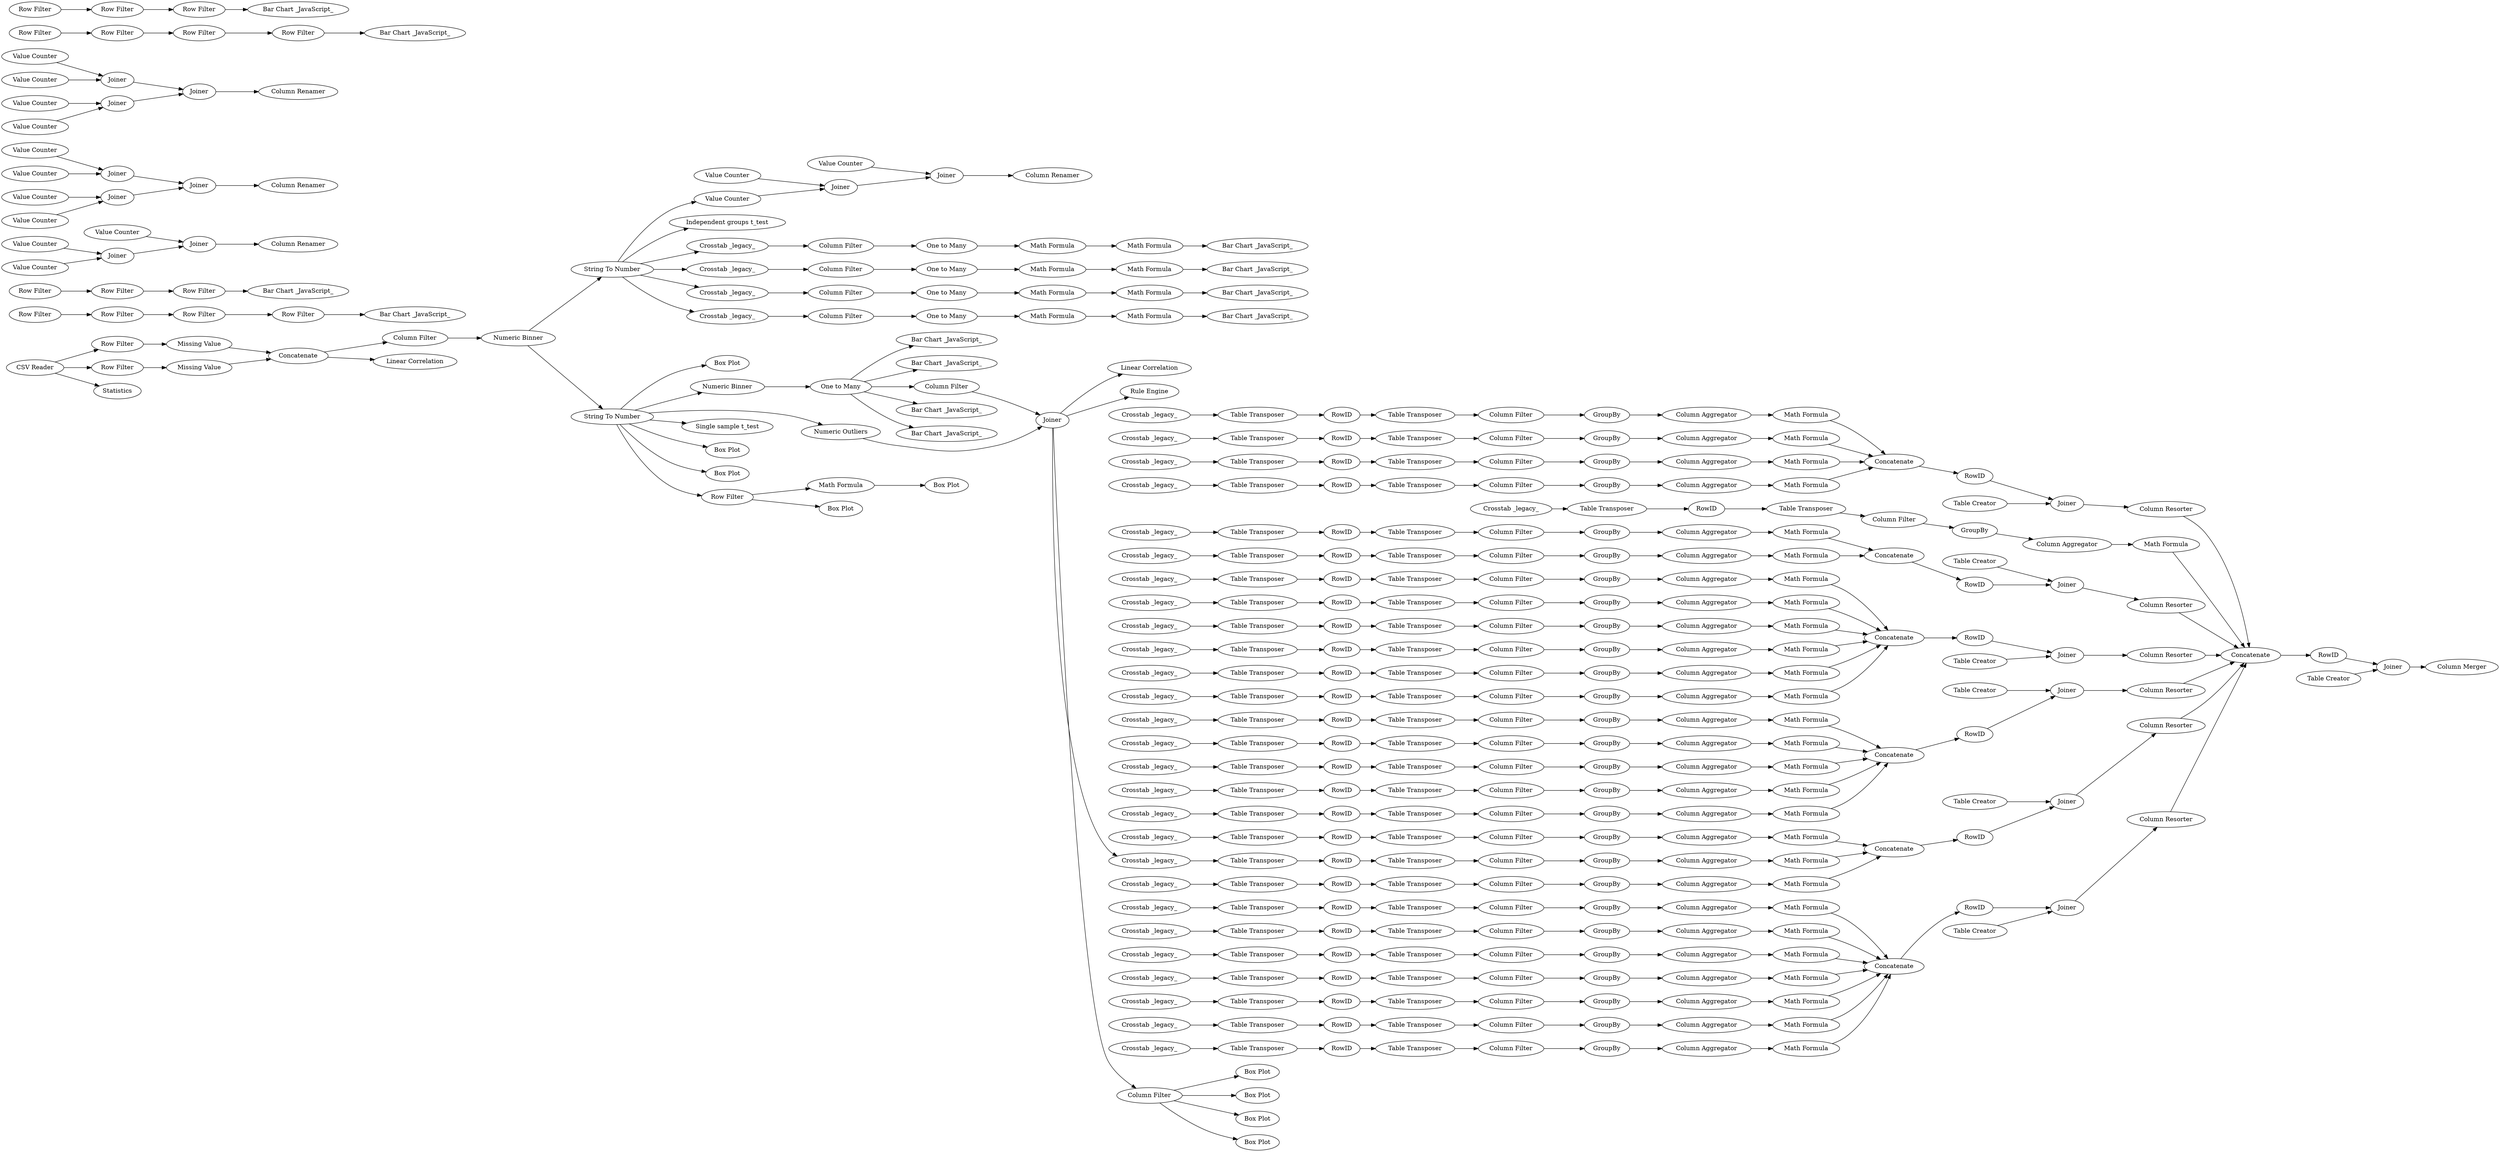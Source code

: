 digraph {
	"4261591987132590727_35" [label="Value Counter"]
	"6769379972931080802_32" [label="Table Transposer"]
	"-1696116166226882236_27" [label=GroupBy]
	"-1295545754005518869_75" [label="Column Resorter"]
	"3773616051654963707_47" [label="Linear Correlation"]
	"1341590021565593355_84" [label=RowID]
	"5281492028255932955_26" [label="Column Filter"]
	"3773616051654963707_51" [label="Math Formula"]
	"-5407827585455746356_28" [label="Math Formula"]
	"4106759467675988625_26" [label="Column Filter"]
	"-1791704649502163137_27" [label=GroupBy]
	"7152310985797589113_15" [label="String To Number"]
	"-3282330500256685681_29" [label="Column Aggregator"]
	"3773616051654963707_35" [label="Column Filter"]
	"-4891392790535454452_26" [label="Column Filter"]
	"4848652037511625086_32" [label="Table Transposer"]
	"686320103688061553_29" [label="Column Aggregator"]
	"1690135811268946222_22" [label="Rule Engine"]
	"1690135811268946222_5" [label="Missing Value"]
	"-448689080214278442_40" [label="Row Filter"]
	"4106759467675988625_48" [label="Crosstab _legacy_"]
	"4106759467675988625_28" [label="Math Formula"]
	"5998519342138825349_32" [label="Table Transposer"]
	"3379744161518329515_32" [label="Table Transposer"]
	"4370126749691756912_31" [label="Table Transposer"]
	"-904123005378381643_42" [label="Row Filter"]
	"-904123005378381643_39" [label="Column Renamer"]
	"5281492028255932955_31" [label="Table Transposer"]
	"-393112701669328974_29" [label="Column Aggregator"]
	"5998519342138825349_27" [label=GroupBy]
	"4326328824844446578_29" [label="Column Aggregator"]
	"-1696116166226882236_29" [label="Column Aggregator"]
	"3726211406335671529_29" [label="Column Aggregator"]
	"4848652037511625086_26" [label="Column Filter"]
	"6679411377682577637_29" [label="Column Aggregator"]
	"-448689080214278442_41" [label="Value Counter"]
	"7152310985797589113_20" [label="Math Formula"]
	"4063288482627779357_60" [label=Joiner]
	"3773616051654963707_40" [label="Column Filter"]
	"3773616051654963707_52" [label="Math Formula"]
	"-5407827585455746356_29" [label="Column Aggregator"]
	"5998519342138825349_29" [label="Column Aggregator"]
	"7152310985797589113_18" [label="Box Plot"]
	"-7960739835663184162_28" [label="Math Formula"]
	"-4611072642906512194_40" [label="Value Counter"]
	"651317837469717172_28" [label="Math Formula"]
	"6015972663140700889_33" [label=RowID]
	"4848652037511625086_33" [label=RowID]
	"5281492028255932955_48" [label="Crosstab _legacy_"]
	"-3668057046825324707_31" [label="Table Transposer"]
	"-1568648264123682154_28" [label="Math Formula"]
	"3773616051654963707_38" [label="Math Formula"]
	"1121945751732596226_31" [label="Table Transposer"]
	"-1791704649502163137_26" [label="Column Filter"]
	"3773616051654963707_55" [label="Column Filter"]
	"-4611072642906512194_37" [label="Value Counter"]
	"3726211406335671529_26" [label="Column Filter"]
	"-549777696656924671_32" [label="Table Transposer"]
	"-393112701669328974_31" [label="Table Transposer"]
	"-1696116166226882236_31" [label="Table Transposer"]
	"3773616051654963707_60" [label="Math Formula"]
	"-1568648264123682154_48" [label="Crosstab _legacy_"]
	"7152310985797589113_25" [label="Bar Chart _JavaScript_"]
	"-904123005378381643_26" [label="Bar Chart _JavaScript_"]
	"4261591987132590727_39" [label="Column Renamer"]
	"-393112701669328974_33" [label=RowID]
	"4848652037511625086_27" [label=GroupBy]
	"3379744161518329515_33" [label=RowID]
	"6015972663140700889_31" [label="Table Transposer"]
	"-448689080214278442_45" [label=Joiner]
	"6769379972931080802_26" [label="Column Filter"]
	"5281492028255932955_29" [label="Column Aggregator"]
	"2697148441354598452_28" [label="Math Formula"]
	"-224845657287908991_76" [label="Column Resorter"]
	"-224845657287908991_80" [label=Joiner]
	"2697148441354598452_31" [label="Table Transposer"]
	"651317837469717172_29" [label="Column Aggregator"]
	"-1284388191994037626_29" [label="Column Aggregator"]
	"6015972663140700889_29" [label="Column Aggregator"]
	"-448689080214278442_47" [label=Joiner]
	"3726211406335671529_31" [label="Table Transposer"]
	"-1242135759313611519_3" [label="Box Plot"]
	"7152310985797589113_16" [label="Box Plot"]
	"-3668057046825324707_27" [label=GroupBy]
	"-4891392790535454452_33" [label=RowID]
	"3773616051654963707_43" [label="Math Formula"]
	"-904123005378381643_43" [label="Row Filter"]
	"1690135811268946222_1" [label="CSV Reader"]
	"-549777696656924671_26" [label="Column Filter"]
	"-904123005378381643_38" [label=Joiner]
	"7152310985797589113_33" [label="One to Many"]
	"-4042350200627034581_48" [label="Crosstab _legacy_"]
	"4326328824844446578_33" [label=RowID]
	"7152310985797589113_23" [label="Bar Chart _JavaScript_"]
	"-1696116166226882236_32" [label="Table Transposer"]
	"-5407827585455746356_32" [label="Table Transposer"]
	"-4891392790535454452_29" [label="Column Aggregator"]
	"4261591987132590727_34" [label="Value Counter"]
	"5998519342138825349_28" [label="Math Formula"]
	"-3668057046825324707_32" [label="Table Transposer"]
	"-549777696656924671_27" [label=GroupBy]
	"-1295545754005518869_74" [label=Concatenate]
	"-1284388191994037626_32" [label="Table Transposer"]
	"-4611072642906512194_36" [label="Row Filter"]
	"6679411377682577637_32" [label="Table Transposer"]
	"-549777696656924671_33" [label=RowID]
	"4326328824844446578_48" [label="Crosstab _legacy_"]
	"6015972663140700889_48" [label="Crosstab _legacy_"]
	"-4891392790535454452_32" [label="Table Transposer"]
	"1690135811268946222_10" [label="Linear Correlation"]
	"-904123005378381643_34" [label="Value Counter"]
	"6679411377682577637_28" [label="Math Formula"]
	"3726211406335671529_33" [label=RowID]
	"4848652037511625086_28" [label="Math Formula"]
	"-3282330500256685681_33" [label=RowID]
	"686320103688061553_26" [label="Column Filter"]
	"-7960739835663184162_48" [label="Crosstab _legacy_"]
	"4153816842935403907_62" [label="Column Resorter"]
	"2697148441354598452_33" [label=RowID]
	"3773616051654963707_44" [label="Math Formula"]
	"4261591987132590727_27" [label="Bar Chart _JavaScript_"]
	"2697148441354598452_27" [label=GroupBy]
	"6015972663140700889_28" [label="Math Formula"]
	"1121945751732596226_26" [label="Column Filter"]
	"-4611072642906512194_39" [label="Value Counter"]
	"5418864295532352993_32" [label="Table Transposer"]
	"686320103688061553_48" [label="Crosstab _legacy_"]
	"4370126749691756912_27" [label=GroupBy]
	"6679411377682577637_33" [label=RowID]
	"-3668057046825324707_33" [label=RowID]
	"3726211406335671529_27" [label=GroupBy]
	"651317837469717172_33" [label=RowID]
	"2886868992255102052_70" [label="Table Creator"]
	"4919884263839775634_77" [label="Table Creator"]
	"-549777696656924671_48" [label="Crosstab _legacy_"]
	"-7960739835663184162_31" [label="Table Transposer"]
	"686320103688061553_32" [label="Table Transposer"]
	"-1295545754005518869_71" [label=Joiner]
	"-3282330500256685681_31" [label="Table Transposer"]
	"4153816842935403907_65" [label=RowID]
	"5418864295532352993_27" [label=GroupBy]
	"-1568648264123682154_29" [label="Column Aggregator"]
	"1121945751732596226_32" [label="Table Transposer"]
	"-448689080214278442_43" [label="Value Counter"]
	"2697148441354598452_48" [label="Crosstab _legacy_"]
	"-5407827585455746356_27" [label=GroupBy]
	"5418864295532352993_28" [label="Math Formula"]
	"3379744161518329515_27" [label=GroupBy]
	"686320103688061553_31" [label="Table Transposer"]
	"-5407827585455746356_31" [label="Table Transposer"]
	"4106759467675988625_29" [label="Column Aggregator"]
	"-1242135759313611519_4" [label="Box Plot"]
	"-3282330500256685681_48" [label="Crosstab _legacy_"]
	"-1791704649502163137_48" [label="Crosstab _legacy_"]
	"-1791704649502163137_31" [label="Table Transposer"]
	"3773616051654963707_37" [label="Math Formula"]
	"1121945751732596226_27" [label=GroupBy]
	"-904123005378381643_33" [label="Value Counter"]
	"5281492028255932955_28" [label="Math Formula"]
	"4919884263839775634_75" [label=RowID]
	"-4891392790535454452_48" [label="Crosstab _legacy_"]
	"4106759467675988625_32" [label="Table Transposer"]
	"3773616051654963707_57" [label="Column Filter"]
	"-3282330500256685681_26" [label="Column Filter"]
	"2886868992255102052_67" [label="Column Resorter"]
	"1690135811268946222_6" [label="Row Filter"]
	"-4042350200627034581_26" [label="Column Filter"]
	"1121945751732596226_48" [label="Crosstab _legacy_"]
	"3379744161518329515_48" [label="Crosstab _legacy_"]
	"6769379972931080802_48" [label="Crosstab _legacy_"]
	"-549777696656924671_28" [label="Math Formula"]
	"-224845657287908991_78" [label=Concatenate]
	"4261591987132590727_38" [label=Joiner]
	"-904123005378381643_44" [label="Row Filter"]
	"-1696116166226882236_28" [label="Math Formula"]
	"4261591987132590727_37" [label=Joiner]
	"3773616051654963707_14" [label="Independent groups t_test"]
	"-1284388191994037626_31" [label="Table Transposer"]
	"-448689080214278442_44" [label="Value Counter"]
	"3379744161518329515_26" [label="Column Filter"]
	"5998519342138825349_48" [label="Crosstab _legacy_"]
	"2886868992255102052_68" [label=Concatenate]
	"3726211406335671529_48" [label="Crosstab _legacy_"]
	"4261591987132590727_31" [label="Row Filter"]
	"-4611072642906512194_34" [label="Row Filter"]
	"-1295545754005518869_73" [label=RowID]
	"4848652037511625086_48" [label="Crosstab _legacy_"]
	"-1568648264123682154_26" [label="Column Filter"]
	"3773616051654963707_33" [label="Crosstab _legacy_"]
	"-1568648264123682154_32" [label="Table Transposer"]
	"1690135811268946222_11" [label="Column Filter"]
	"1121945751732596226_28" [label="Math Formula"]
	"-3668057046825324707_28" [label="Math Formula"]
	"7152310985797589113_30" [label="Numeric Binner"]
	"4370126749691756912_33" [label=RowID]
	"-448689080214278442_39" [label="Row Filter"]
	"4848652037511625086_31" [label="Table Transposer"]
	"-1568648264123682154_31" [label="Table Transposer"]
	"-393112701669328974_48" [label="Crosstab _legacy_"]
	"-7960739835663184162_29" [label="Column Aggregator"]
	"-4611072642906512194_28" [label="Bar Chart _JavaScript_"]
	"3726211406335671529_32" [label="Table Transposer"]
	"-448689080214278442_46" [label=Joiner]
	"-4891392790535454452_31" [label="Table Transposer"]
	"7152310985797589113_36" [label="Column Filter"]
	"4063288482627779357_56" [label=Concatenate]
	"7152310985797589113_26" [label="Single sample t_test"]
	"4370126749691756912_26" [label="Column Filter"]
	"1121945751732596226_33" [label=RowID]
	"3773616051654963707_54" [label="One to Many"]
	"5281492028255932955_27" [label=GroupBy]
	"-393112701669328974_27" [label=GroupBy]
	"-448689080214278442_42" [label="Value Counter"]
	"6015972663140700889_26" [label="Column Filter"]
	"7152310985797589113_17" [label="Box Plot"]
	"-4042350200627034581_29" [label="Column Aggregator"]
	"3773616051654963707_61" [label="Math Formula"]
	"-4611072642906512194_41" [label="Column Renamer"]
	"-393112701669328974_28" [label="Math Formula"]
	"-1568648264123682154_33" [label=RowID]
	"-1791704649502163137_29" [label="Column Aggregator"]
	"2697148441354598452_32" [label="Table Transposer"]
	"4261591987132590727_32" [label="Row Filter"]
	"5998519342138825349_26" [label="Column Filter"]
	"-3282330500256685681_28" [label="Math Formula"]
	"-1242135759313611519_5" [label="Box Plot"]
	"-7960739835663184162_26" [label="Column Filter"]
	"3773616051654963707_59" [label="Bar Chart _JavaScript_"]
	"-549777696656924671_29" [label="Column Aggregator"]
	"651317837469717172_27" [label=GroupBy]
	"6679411377682577637_26" [label="Column Filter"]
	"4370126749691756912_48" [label="Crosstab _legacy_"]
	"4919884263839775634_78" [label=Joiner]
	"-5407827585455746356_33" [label=RowID]
	"4153816842935403907_66" [label=Concatenate]
	"4326328824844446578_31" [label="Table Transposer"]
	"5281492028255932955_32" [label="Table Transposer"]
	"6015972663140700889_27" [label=GroupBy]
	"5418864295532352993_29" [label="Column Aggregator"]
	"-448689080214278442_38" [label="Row Filter"]
	"1121945751732596226_29" [label="Column Aggregator"]
	"1341590021565593355_86" [label=Joiner]
	"-1284388191994037626_27" [label=GroupBy]
	"6679411377682577637_27" [label=GroupBy]
	"5418864295532352993_31" [label="Table Transposer"]
	"6769379972931080802_27" [label=GroupBy]
	"651317837469717172_31" [label="Table Transposer"]
	"4919884263839775634_74" [label=Concatenate]
	"1690135811268946222_3" [label=Statistics]
	"4106759467675988625_31" [label="Table Transposer"]
	"-4891392790535454452_28" [label="Math Formula"]
	"-4042350200627034581_32" [label="Table Transposer"]
	"-224845657287908991_77" [label="Table Creator"]
	"-393112701669328974_26" [label="Column Filter"]
	"4326328824844446578_27" [label=GroupBy]
	"-3282330500256685681_32" [label="Table Transposer"]
	"6679411377682577637_48" [label="Crosstab _legacy_"]
	"-549777696656924671_31" [label="Table Transposer"]
	"-1284388191994037626_48" [label="Crosstab _legacy_"]
	"2697148441354598452_29" [label="Column Aggregator"]
	"651317837469717172_32" [label="Table Transposer"]
	"1690135811268946222_4" [label="Row Filter"]
	"4106759467675988625_27" [label=GroupBy]
	"6769379972931080802_29" [label="Column Aggregator"]
	"3726211406335671529_28" [label="Math Formula"]
	"1690135811268946222_7" [label="Missing Value"]
	"2886868992255102052_69" [label=RowID]
	"3773616051654963707_56" [label="Crosstab _legacy_"]
	"4370126749691756912_29" [label="Column Aggregator"]
	"2697148441354598452_26" [label="Column Filter"]
	"651317837469717172_26" [label="Column Filter"]
	"-4611072642906512194_44" [label=Joiner]
	"-4042350200627034581_27" [label=GroupBy]
	"-4611072642906512194_35" [label="Row Filter"]
	"686320103688061553_28" [label="Math Formula"]
	"3773616051654963707_15" [label="String To Number"]
	"7152310985797589113_35" [label=Joiner]
	"4261591987132590727_33" [label="Value Counter"]
	"-7960739835663184162_33" [label=RowID]
	"3379744161518329515_31" [label="Table Transposer"]
	"-1791704649502163137_33" [label=RowID]
	"4326328824844446578_26" [label="Column Filter"]
	"6015972663140700889_32" [label="Table Transposer"]
	"3773616051654963707_42" [label="Bar Chart _JavaScript_"]
	"-5407827585455746356_48" [label="Crosstab _legacy_"]
	"4063288482627779357_57" [label=RowID]
	"-1696116166226882236_33" [label=RowID]
	"5418864295532352993_26" [label="Column Filter"]
	"-1568648264123682154_27" [label=GroupBy]
	"3773616051654963707_39" [label="Bar Chart _JavaScript_"]
	"-4042350200627034581_31" [label="Table Transposer"]
	"3773616051654963707_34" [label="Crosstab _legacy_"]
	"1341590021565593355_85" [label="Table Creator"]
	"6769379972931080802_31" [label="Table Transposer"]
	"-904123005378381643_37" [label=Joiner]
	"-1791704649502163137_32" [label="Table Transposer"]
	"3773616051654963707_13" [label="Numeric Binner"]
	"-1696116166226882236_48" [label="Crosstab _legacy_"]
	"-3668057046825324707_26" [label="Column Filter"]
	"-1696116166226882236_26" [label="Column Filter"]
	"3773616051654963707_58" [label="One to Many"]
	"4326328824844446578_32" [label="Table Transposer"]
	"7152310985797589113_27" [label="Box Plot"]
	"6679411377682577637_31" [label="Table Transposer"]
	"5998519342138825349_33" [label=RowID]
	"-448689080214278442_48" [label="Column Renamer"]
	"4153816842935403907_63" [label=Joiner]
	"-1242135759313611519_1" [label="Box Plot"]
	"3379744161518329515_29" [label="Column Aggregator"]
	"1341590021565593355_87" [label="Column Merger"]
	"4063288482627779357_59" [label="Table Creator"]
	"6769379972931080802_28" [label="Math Formula"]
	"-4611072642906512194_43" [label=Joiner]
	"-4611072642906512194_42" [label=Joiner]
	"7152310985797589113_28" [label="Numeric Outliers"]
	"-3282330500256685681_27" [label=GroupBy]
	"5281492028255932955_33" [label=RowID]
	"7152310985797589113_34" [label="Bar Chart _JavaScript_"]
	"-1284388191994037626_33" [label=RowID]
	"3773616051654963707_53" [label="Bar Chart _JavaScript_"]
	"-4891392790535454452_27" [label=GroupBy]
	"5998519342138825349_31" [label="Table Transposer"]
	"-7960739835663184162_27" [label=GroupBy]
	"7152310985797589113_29" [label="Box Plot"]
	"3773616051654963707_41" [label="One to Many"]
	"-4611072642906512194_38" [label="Value Counter"]
	"-3668057046825324707_29" [label="Column Aggregator"]
	"5418864295532352993_48" [label="Crosstab _legacy_"]
	"-1791704649502163137_28" [label="Math Formula"]
	"4106759467675988625_33" [label=RowID]
	"-1284388191994037626_28" [label="Math Formula"]
	"651317837469717172_48" [label="Crosstab _legacy_"]
	"4326328824844446578_28" [label="Math Formula"]
	"-1242135759313611519_2" [label="Column Filter"]
	"-5407827585455746356_26" [label="Column Filter"]
	"-1295545754005518869_72" [label="Table Creator"]
	"4919884263839775634_76" [label="Column Resorter"]
	"4261591987132590727_30" [label="Row Filter"]
	"7152310985797589113_31" [label="Bar Chart _JavaScript_"]
	"-448689080214278442_37" [label="Row Filter"]
	"6769379972931080802_33" [label=RowID]
	"4153816842935403907_64" [label="Table Creator"]
	"-224845657287908991_79" [label=RowID]
	"-393112701669328974_32" [label="Table Transposer"]
	"686320103688061553_27" [label=GroupBy]
	"-4611072642906512194_33" [label="Row Filter"]
	"3773616051654963707_50" [label="Crosstab _legacy_"]
	"4370126749691756912_28" [label="Math Formula"]
	"1341590021565593355_83" [label=Concatenate]
	"3379744161518329515_28" [label="Math Formula"]
	"-904123005378381643_35" [label="Value Counter"]
	"3773616051654963707_36" [label="One to Many"]
	"4063288482627779357_61" [label="Column Resorter"]
	"686320103688061553_33" [label=RowID]
	"-4042350200627034581_33" [label=RowID]
	"-7960739835663184162_32" [label="Table Transposer"]
	"-1284388191994037626_26" [label="Column Filter"]
	"2886868992255102052_71" [label=Joiner]
	"5418864295532352993_33" [label=RowID]
	"4848652037511625086_29" [label="Column Aggregator"]
	"-448689080214278442_29" [label="Bar Chart _JavaScript_"]
	"4370126749691756912_32" [label="Table Transposer"]
	"-4042350200627034581_28" [label="Math Formula"]
	"1690135811268946222_8" [label=Concatenate]
	"-3668057046825324707_48" [label="Crosstab _legacy_"]
	"7152310985797589113_19" [label="Row Filter"]
	"2697148441354598452_28" -> "1341590021565593355_83"
	"-1696116166226882236_28" -> "-224845657287908991_78"
	"4919884263839775634_78" -> "4919884263839775634_76"
	"4919884263839775634_75" -> "4919884263839775634_78"
	"2697148441354598452_48" -> "2697148441354598452_31"
	"-3282330500256685681_26" -> "-3282330500256685681_27"
	"-549777696656924671_28" -> "4063288482627779357_56"
	"5998519342138825349_32" -> "5998519342138825349_26"
	"-4611072642906512194_38" -> "-4611072642906512194_42"
	"7152310985797589113_15" -> "7152310985797589113_17"
	"7152310985797589113_19" -> "7152310985797589113_27"
	"4848652037511625086_29" -> "4848652037511625086_28"
	"6679411377682577637_27" -> "6679411377682577637_29"
	"4370126749691756912_33" -> "4370126749691756912_32"
	"-549777696656924671_33" -> "-549777696656924671_32"
	"-3282330500256685681_48" -> "-3282330500256685681_31"
	"4848652037511625086_48" -> "4848652037511625086_31"
	"6015972663140700889_33" -> "6015972663140700889_32"
	"-4891392790535454452_32" -> "-4891392790535454452_26"
	"1121945751732596226_26" -> "1121945751732596226_27"
	"5998519342138825349_28" -> "4153816842935403907_66"
	"2697148441354598452_26" -> "2697148441354598452_27"
	"-4891392790535454452_29" -> "-4891392790535454452_28"
	"-4611072642906512194_39" -> "-4611072642906512194_43"
	"7152310985797589113_35" -> "1690135811268946222_22"
	"4063288482627779357_60" -> "4063288482627779357_61"
	"-1568648264123682154_31" -> "-1568648264123682154_33"
	"6015972663140700889_27" -> "6015972663140700889_29"
	"7152310985797589113_19" -> "7152310985797589113_20"
	"686320103688061553_28" -> "4063288482627779357_56"
	"6679411377682577637_48" -> "6679411377682577637_31"
	"-1284388191994037626_27" -> "-1284388191994037626_29"
	"-1696116166226882236_29" -> "-1696116166226882236_28"
	"-3282330500256685681_29" -> "-3282330500256685681_28"
	"6679411377682577637_32" -> "6679411377682577637_26"
	"6769379972931080802_28" -> "4153816842935403907_66"
	"4063288482627779357_59" -> "4063288482627779357_60"
	"6679411377682577637_31" -> "6679411377682577637_33"
	"-4891392790535454452_33" -> "-4891392790535454452_32"
	"-5407827585455746356_48" -> "-5407827585455746356_31"
	"-5407827585455746356_29" -> "-5407827585455746356_28"
	"-4042350200627034581_28" -> "2886868992255102052_68"
	"1690135811268946222_1" -> "1690135811268946222_6"
	"4153816842935403907_64" -> "4153816842935403907_63"
	"1690135811268946222_11" -> "3773616051654963707_13"
	"3773616051654963707_13" -> "3773616051654963707_15"
	"1121945751732596226_27" -> "1121945751732596226_29"
	"-1568648264123682154_33" -> "-1568648264123682154_32"
	"-393112701669328974_33" -> "-393112701669328974_32"
	"7152310985797589113_35" -> "3773616051654963707_47"
	"1690135811268946222_1" -> "1690135811268946222_3"
	"4919884263839775634_74" -> "4919884263839775634_75"
	"7152310985797589113_33" -> "7152310985797589113_25"
	"3773616051654963707_35" -> "3773616051654963707_36"
	"3379744161518329515_27" -> "3379744161518329515_29"
	"6769379972931080802_48" -> "6769379972931080802_31"
	"3773616051654963707_56" -> "3773616051654963707_57"
	"6769379972931080802_32" -> "6769379972931080802_26"
	"-3668057046825324707_28" -> "2886868992255102052_68"
	"-1696116166226882236_32" -> "-1696116166226882236_26"
	"2697148441354598452_31" -> "2697148441354598452_33"
	"5998519342138825349_29" -> "5998519342138825349_28"
	"4370126749691756912_32" -> "4370126749691756912_26"
	"-1696116166226882236_33" -> "-1696116166226882236_32"
	"3773616051654963707_61" -> "3773616051654963707_59"
	"-1284388191994037626_26" -> "-1284388191994037626_27"
	"-3668057046825324707_26" -> "-3668057046825324707_27"
	"-4042350200627034581_33" -> "-4042350200627034581_32"
	"-393112701669328974_29" -> "-393112701669328974_28"
	"5418864295532352993_29" -> "5418864295532352993_28"
	"4848652037511625086_26" -> "4848652037511625086_27"
	"4106759467675988625_33" -> "4106759467675988625_32"
	"4106759467675988625_32" -> "4106759467675988625_26"
	"6679411377682577637_28" -> "4063288482627779357_56"
	"-3282330500256685681_33" -> "-3282330500256685681_32"
	"-4611072642906512194_42" -> "-4611072642906512194_44"
	"686320103688061553_32" -> "686320103688061553_26"
	"4848652037511625086_32" -> "4848652037511625086_26"
	"-904123005378381643_44" -> "-904123005378381643_43"
	"6015972663140700889_48" -> "6015972663140700889_31"
	"3726211406335671529_27" -> "3726211406335671529_29"
	"-4042350200627034581_32" -> "-4042350200627034581_26"
	"7152310985797589113_15" -> "7152310985797589113_30"
	"6769379972931080802_31" -> "6769379972931080802_33"
	"-549777696656924671_31" -> "-549777696656924671_33"
	"-904123005378381643_37" -> "-904123005378381643_38"
	"-448689080214278442_47" -> "-448689080214278442_48"
	"-3668057046825324707_32" -> "-3668057046825324707_26"
	"2697148441354598452_29" -> "2697148441354598452_28"
	"1341590021565593355_84" -> "1341590021565593355_86"
	"2886868992255102052_70" -> "2886868992255102052_71"
	"3379744161518329515_28" -> "2886868992255102052_68"
	"5281492028255932955_29" -> "5281492028255932955_28"
	"4370126749691756912_48" -> "4370126749691756912_31"
	"-4611072642906512194_37" -> "-4611072642906512194_42"
	"-3282330500256685681_27" -> "-3282330500256685681_29"
	"-3282330500256685681_32" -> "-3282330500256685681_26"
	"6679411377682577637_29" -> "6679411377682577637_28"
	"6015972663140700889_28" -> "4919884263839775634_74"
	"4370126749691756912_27" -> "4370126749691756912_29"
	"6015972663140700889_29" -> "6015972663140700889_28"
	"-7960739835663184162_48" -> "-7960739835663184162_31"
	"651317837469717172_32" -> "651317837469717172_26"
	"-4611072642906512194_34" -> "-4611072642906512194_35"
	"-4891392790535454452_26" -> "-4891392790535454452_27"
	"4106759467675988625_31" -> "4106759467675988625_33"
	"-393112701669328974_28" -> "4153816842935403907_66"
	"-904123005378381643_34" -> "-904123005378381643_38"
	"4261591987132590727_31" -> "4261591987132590727_32"
	"2886868992255102052_67" -> "1341590021565593355_83"
	"4261591987132590727_37" -> "4261591987132590727_38"
	"1690135811268946222_8" -> "1690135811268946222_10"
	"1690135811268946222_1" -> "1690135811268946222_4"
	"-904123005378381643_42" -> "-904123005378381643_44"
	"3726211406335671529_28" -> "4153816842935403907_66"
	"-904123005378381643_35" -> "-904123005378381643_37"
	"-224845657287908991_79" -> "-224845657287908991_80"
	"5418864295532352993_27" -> "5418864295532352993_29"
	"-1568648264123682154_32" -> "-1568648264123682154_26"
	"-393112701669328974_26" -> "-393112701669328974_27"
	"4063288482627779357_61" -> "1341590021565593355_83"
	"3773616051654963707_60" -> "3773616051654963707_61"
	"5281492028255932955_26" -> "5281492028255932955_27"
	"3773616051654963707_52" -> "3773616051654963707_51"
	"-1791704649502163137_32" -> "-1791704649502163137_26"
	"5418864295532352993_32" -> "5418864295532352993_26"
	"-1242135759313611519_2" -> "-1242135759313611519_4"
	"-1284388191994037626_28" -> "2886868992255102052_68"
	"-4891392790535454452_27" -> "-4891392790535454452_29"
	"3773616051654963707_54" -> "3773616051654963707_52"
	"-393112701669328974_32" -> "-393112701669328974_26"
	"6769379972931080802_33" -> "6769379972931080802_32"
	"-1791704649502163137_48" -> "-1791704649502163137_31"
	"7152310985797589113_15" -> "7152310985797589113_26"
	"4063288482627779357_56" -> "4063288482627779357_57"
	"-1791704649502163137_27" -> "-1791704649502163137_29"
	"651317837469717172_33" -> "651317837469717172_32"
	"-448689080214278442_38" -> "-448689080214278442_39"
	"-1568648264123682154_29" -> "-1568648264123682154_28"
	"-5407827585455746356_26" -> "-5407827585455746356_27"
	"3773616051654963707_40" -> "3773616051654963707_41"
	"3773616051654963707_55" -> "3773616051654963707_54"
	"7152310985797589113_20" -> "7152310985797589113_18"
	"-1791704649502163137_26" -> "-1791704649502163137_27"
	"-7960739835663184162_26" -> "-7960739835663184162_27"
	"-393112701669328974_48" -> "-393112701669328974_31"
	"-1242135759313611519_2" -> "-1242135759313611519_1"
	"7152310985797589113_15" -> "7152310985797589113_19"
	"-4611072642906512194_43" -> "-4611072642906512194_44"
	"7152310985797589113_33" -> "7152310985797589113_34"
	"-549777696656924671_27" -> "-549777696656924671_29"
	"686320103688061553_27" -> "686320103688061553_29"
	"7152310985797589113_35" -> "-1242135759313611519_2"
	"4153816842935403907_66" -> "4153816842935403907_65"
	"-7960739835663184162_28" -> "-1295545754005518869_74"
	"3773616051654963707_15" -> "3773616051654963707_56"
	"2886868992255102052_69" -> "2886868992255102052_71"
	"-224845657287908991_80" -> "-224845657287908991_76"
	"3379744161518329515_26" -> "3379744161518329515_27"
	"-4891392790535454452_31" -> "-4891392790535454452_33"
	"1121945751732596226_28" -> "4153816842935403907_66"
	"1341590021565593355_86" -> "1341590021565593355_87"
	"-1696116166226882236_48" -> "-1696116166226882236_31"
	"686320103688061553_31" -> "686320103688061553_33"
	"-3668057046825324707_29" -> "-3668057046825324707_28"
	"4848652037511625086_31" -> "4848652037511625086_33"
	"-5407827585455746356_33" -> "-5407827585455746356_32"
	"3773616051654963707_33" -> "3773616051654963707_40"
	"-1295545754005518869_74" -> "-1295545754005518869_73"
	"5998519342138825349_26" -> "5998519342138825349_27"
	"3773616051654963707_50" -> "3773616051654963707_55"
	"-4891392790535454452_48" -> "-4891392790535454452_31"
	"4848652037511625086_33" -> "4848652037511625086_32"
	"2697148441354598452_27" -> "2697148441354598452_29"
	"3726211406335671529_33" -> "3726211406335671529_32"
	"686320103688061553_33" -> "686320103688061553_32"
	"-448689080214278442_44" -> "-448689080214278442_45"
	"4106759467675988625_27" -> "4106759467675988625_29"
	"-904123005378381643_33" -> "-904123005378381643_37"
	"-1295545754005518869_73" -> "-1295545754005518869_71"
	"4261591987132590727_34" -> "4261591987132590727_38"
	"-1791704649502163137_33" -> "-1791704649502163137_32"
	"1121945751732596226_32" -> "1121945751732596226_26"
	"4370126749691756912_29" -> "4370126749691756912_28"
	"-448689080214278442_37" -> "-448689080214278442_38"
	"-1295545754005518869_75" -> "1341590021565593355_83"
	"3773616051654963707_57" -> "3773616051654963707_58"
	"-3668057046825324707_33" -> "-3668057046825324707_32"
	"5418864295532352993_31" -> "5418864295532352993_33"
	"5418864295532352993_26" -> "5418864295532352993_27"
	"-3668057046825324707_48" -> "-3668057046825324707_31"
	"-1284388191994037626_32" -> "-1284388191994037626_26"
	"4106759467675988625_28" -> "4063288482627779357_56"
	"6769379972931080802_26" -> "6769379972931080802_27"
	"-549777696656924671_29" -> "-549777696656924671_28"
	"-4891392790535454452_28" -> "4063288482627779357_56"
	"6769379972931080802_27" -> "6769379972931080802_29"
	"-3282330500256685681_28" -> "4063288482627779357_56"
	"7152310985797589113_36" -> "7152310985797589113_35"
	"651317837469717172_48" -> "651317837469717172_31"
	"4106759467675988625_29" -> "4106759467675988625_28"
	"5418864295532352993_28" -> "-1295545754005518869_74"
	"-1242135759313611519_2" -> "-1242135759313611519_5"
	"686320103688061553_29" -> "686320103688061553_28"
	"-1696116166226882236_26" -> "-1696116166226882236_27"
	"-448689080214278442_40" -> "-448689080214278442_29"
	"4153816842935403907_63" -> "4153816842935403907_62"
	"4326328824844446578_26" -> "4326328824844446578_27"
	"-1242135759313611519_2" -> "-1242135759313611519_3"
	"7152310985797589113_33" -> "7152310985797589113_23"
	"4370126749691756912_31" -> "4370126749691756912_33"
	"3773616051654963707_36" -> "3773616051654963707_37"
	"6015972663140700889_32" -> "6015972663140700889_26"
	"3726211406335671529_26" -> "3726211406335671529_27"
	"651317837469717172_29" -> "651317837469717172_28"
	"3773616051654963707_15" -> "3773616051654963707_34"
	"-1295545754005518869_71" -> "-1295545754005518869_75"
	"3773616051654963707_44" -> "3773616051654963707_42"
	"5418864295532352993_48" -> "5418864295532352993_31"
	"1121945751732596226_48" -> "1121945751732596226_31"
	"-5407827585455746356_31" -> "-5407827585455746356_33"
	"-1696116166226882236_31" -> "-1696116166226882236_33"
	"3773616051654963707_13" -> "7152310985797589113_15"
	"686320103688061553_48" -> "686320103688061553_31"
	"3773616051654963707_37" -> "3773616051654963707_38"
	"7152310985797589113_28" -> "7152310985797589113_35"
	"4326328824844446578_27" -> "4326328824844446578_29"
	"1690135811268946222_6" -> "1690135811268946222_7"
	"-1284388191994037626_31" -> "-1284388191994037626_33"
	"2886868992255102052_71" -> "2886868992255102052_67"
	"3773616051654963707_58" -> "3773616051654963707_60"
	"-549777696656924671_32" -> "-549777696656924671_26"
	"-549777696656924671_26" -> "-549777696656924671_27"
	"5281492028255932955_31" -> "5281492028255932955_33"
	"-904123005378381643_43" -> "-904123005378381643_26"
	"7152310985797589113_35" -> "6015972663140700889_48"
	"-1568648264123682154_48" -> "-1568648264123682154_31"
	"4326328824844446578_48" -> "4326328824844446578_31"
	"-1284388191994037626_48" -> "-1284388191994037626_31"
	"651317837469717172_26" -> "651317837469717172_27"
	"-4042350200627034581_27" -> "-4042350200627034581_29"
	"-5407827585455746356_28" -> "4063288482627779357_56"
	"4848652037511625086_27" -> "4848652037511625086_29"
	"4153816842935403907_62" -> "1341590021565593355_83"
	"4261591987132590727_35" -> "4261591987132590727_37"
	"5998519342138825349_31" -> "5998519342138825349_33"
	"3773616051654963707_38" -> "3773616051654963707_39"
	"4326328824844446578_32" -> "4326328824844446578_26"
	"3379744161518329515_33" -> "3379744161518329515_32"
	"5998519342138825349_33" -> "5998519342138825349_32"
	"-1295545754005518869_72" -> "-1295545754005518869_71"
	"-448689080214278442_41" -> "-448689080214278442_46"
	"-393112701669328974_27" -> "-393112701669328974_29"
	"5281492028255932955_32" -> "5281492028255932955_26"
	"3773616051654963707_15" -> "3773616051654963707_33"
	"4326328824844446578_31" -> "4326328824844446578_33"
	"-1568648264123682154_26" -> "-1568648264123682154_27"
	"3773616051654963707_15" -> "3773616051654963707_14"
	"651317837469717172_28" -> "-224845657287908991_78"
	"4326328824844446578_28" -> "4153816842935403907_66"
	"4063288482627779357_57" -> "4063288482627779357_60"
	"7152310985797589113_15" -> "7152310985797589113_29"
	"4106759467675988625_48" -> "4106759467675988625_31"
	"5281492028255932955_28" -> "4919884263839775634_74"
	"-4042350200627034581_26" -> "-4042350200627034581_27"
	"6769379972931080802_29" -> "6769379972931080802_28"
	"-4611072642906512194_35" -> "-4611072642906512194_36"
	"2697148441354598452_32" -> "2697148441354598452_26"
	"4106759467675988625_26" -> "4106759467675988625_27"
	"6679411377682577637_33" -> "6679411377682577637_32"
	"3726211406335671529_29" -> "3726211406335671529_28"
	"-448689080214278442_39" -> "-448689080214278442_40"
	"5998519342138825349_27" -> "5998519342138825349_29"
	"1690135811268946222_4" -> "1690135811268946222_5"
	"1690135811268946222_7" -> "1690135811268946222_8"
	"-448689080214278442_43" -> "-448689080214278442_45"
	"4370126749691756912_28" -> "-1295545754005518869_74"
	"3773616051654963707_41" -> "3773616051654963707_43"
	"-1284388191994037626_33" -> "-1284388191994037626_32"
	"5281492028255932955_33" -> "5281492028255932955_32"
	"-3668057046825324707_27" -> "-3668057046825324707_29"
	"-7960739835663184162_29" -> "-7960739835663184162_28"
	"-549777696656924671_48" -> "-549777696656924671_31"
	"2886868992255102052_68" -> "2886868992255102052_69"
	"3773616051654963707_43" -> "3773616051654963707_44"
	"4261591987132590727_33" -> "4261591987132590727_37"
	"-1696116166226882236_27" -> "-1696116166226882236_29"
	"3773616051654963707_34" -> "3773616051654963707_35"
	"3379744161518329515_32" -> "3379744161518329515_26"
	"-1791704649502163137_29" -> "-1791704649502163137_28"
	"-448689080214278442_46" -> "-448689080214278442_47"
	"1121945751732596226_29" -> "1121945751732596226_28"
	"1121945751732596226_31" -> "1121945751732596226_33"
	"1341590021565593355_85" -> "1341590021565593355_86"
	"3379744161518329515_29" -> "3379744161518329515_28"
	"1341590021565593355_83" -> "1341590021565593355_84"
	"-1568648264123682154_27" -> "-1568648264123682154_29"
	"4848652037511625086_28" -> "4919884263839775634_74"
	"3379744161518329515_31" -> "3379744161518329515_33"
	"7152310985797589113_15" -> "7152310985797589113_16"
	"1121945751732596226_33" -> "1121945751732596226_32"
	"-1284388191994037626_29" -> "-1284388191994037626_28"
	"4153816842935403907_65" -> "4153816842935403907_63"
	"5418864295532352993_33" -> "5418864295532352993_32"
	"6015972663140700889_31" -> "6015972663140700889_33"
	"-3668057046825324707_31" -> "-3668057046825324707_33"
	"4326328824844446578_29" -> "4326328824844446578_28"
	"-3282330500256685681_31" -> "-3282330500256685681_33"
	"-4611072642906512194_36" -> "-4611072642906512194_28"
	"-4042350200627034581_48" -> "-4042350200627034581_31"
	"651317837469717172_31" -> "651317837469717172_33"
	"4919884263839775634_77" -> "4919884263839775634_78"
	"7152310985797589113_33" -> "7152310985797589113_36"
	"-4611072642906512194_33" -> "-4611072642906512194_34"
	"3773616051654963707_15" -> "4261591987132590727_33"
	"-224845657287908991_77" -> "-224845657287908991_80"
	"3773616051654963707_51" -> "3773616051654963707_53"
	"3379744161518329515_48" -> "3379744161518329515_31"
	"5281492028255932955_27" -> "5281492028255932955_29"
	"-1791704649502163137_28" -> "-1295545754005518869_74"
	"4919884263839775634_76" -> "1341590021565593355_83"
	"1690135811268946222_5" -> "1690135811268946222_8"
	"6679411377682577637_26" -> "6679411377682577637_27"
	"4326328824844446578_33" -> "4326328824844446578_32"
	"-7960739835663184162_27" -> "-7960739835663184162_29"
	"4370126749691756912_26" -> "4370126749691756912_27"
	"-1791704649502163137_31" -> "-1791704649502163137_33"
	"4261591987132590727_32" -> "4261591987132590727_27"
	"-4042350200627034581_29" -> "-4042350200627034581_28"
	"7152310985797589113_30" -> "7152310985797589113_33"
	"7152310985797589113_33" -> "7152310985797589113_31"
	"686320103688061553_26" -> "686320103688061553_27"
	"4261591987132590727_30" -> "4261591987132590727_31"
	"-224845657287908991_78" -> "-224845657287908991_79"
	"2697148441354598452_33" -> "2697148441354598452_32"
	"-4042350200627034581_31" -> "-4042350200627034581_33"
	"-7960739835663184162_31" -> "-7960739835663184162_33"
	"-4611072642906512194_40" -> "-4611072642906512194_43"
	"-5407827585455746356_27" -> "-5407827585455746356_29"
	"4261591987132590727_38" -> "4261591987132590727_39"
	"-5407827585455746356_32" -> "-5407827585455746356_26"
	"5281492028255932955_48" -> "5281492028255932955_31"
	"-448689080214278442_45" -> "-448689080214278442_47"
	"-1568648264123682154_28" -> "2886868992255102052_68"
	"-904123005378381643_38" -> "-904123005378381643_39"
	"3773616051654963707_15" -> "3773616051654963707_50"
	"6015972663140700889_26" -> "6015972663140700889_27"
	"651317837469717172_27" -> "651317837469717172_29"
	"-224845657287908991_76" -> "1341590021565593355_83"
	"3726211406335671529_48" -> "3726211406335671529_31"
	"-7960739835663184162_33" -> "-7960739835663184162_32"
	"1690135811268946222_8" -> "1690135811268946222_11"
	"5998519342138825349_48" -> "5998519342138825349_31"
	"3726211406335671529_31" -> "3726211406335671529_33"
	"-4611072642906512194_44" -> "-4611072642906512194_41"
	"3726211406335671529_32" -> "3726211406335671529_26"
	"-393112701669328974_31" -> "-393112701669328974_33"
	"-7960739835663184162_32" -> "-7960739835663184162_26"
	"-448689080214278442_42" -> "-448689080214278442_46"
	"7152310985797589113_15" -> "7152310985797589113_28"
	rankdir=LR
}
